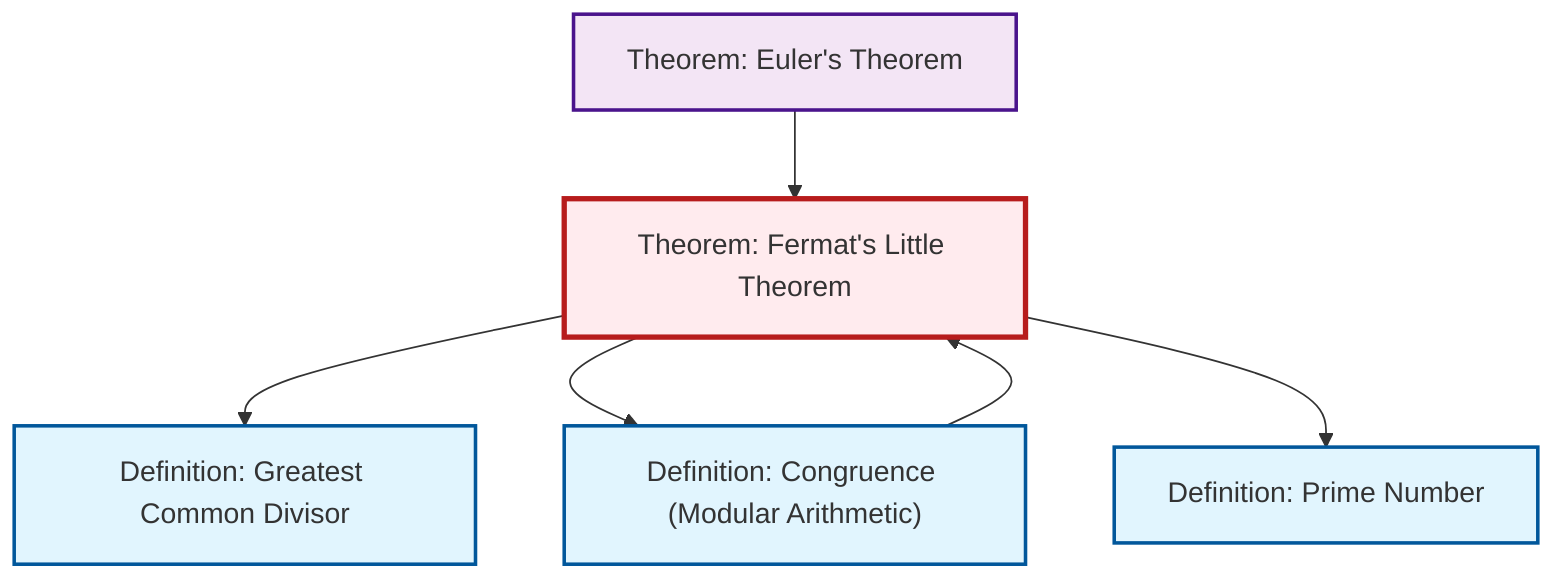 graph TD
    classDef definition fill:#e1f5fe,stroke:#01579b,stroke-width:2px
    classDef theorem fill:#f3e5f5,stroke:#4a148c,stroke-width:2px
    classDef axiom fill:#fff3e0,stroke:#e65100,stroke-width:2px
    classDef example fill:#e8f5e9,stroke:#1b5e20,stroke-width:2px
    classDef current fill:#ffebee,stroke:#b71c1c,stroke-width:3px
    thm-fermat-little["Theorem: Fermat's Little Theorem"]:::theorem
    thm-euler["Theorem: Euler's Theorem"]:::theorem
    def-congruence["Definition: Congruence (Modular Arithmetic)"]:::definition
    def-prime["Definition: Prime Number"]:::definition
    def-gcd["Definition: Greatest Common Divisor"]:::definition
    def-congruence --> thm-fermat-little
    thm-fermat-little --> def-gcd
    thm-fermat-little --> def-congruence
    thm-euler --> thm-fermat-little
    thm-fermat-little --> def-prime
    class thm-fermat-little current